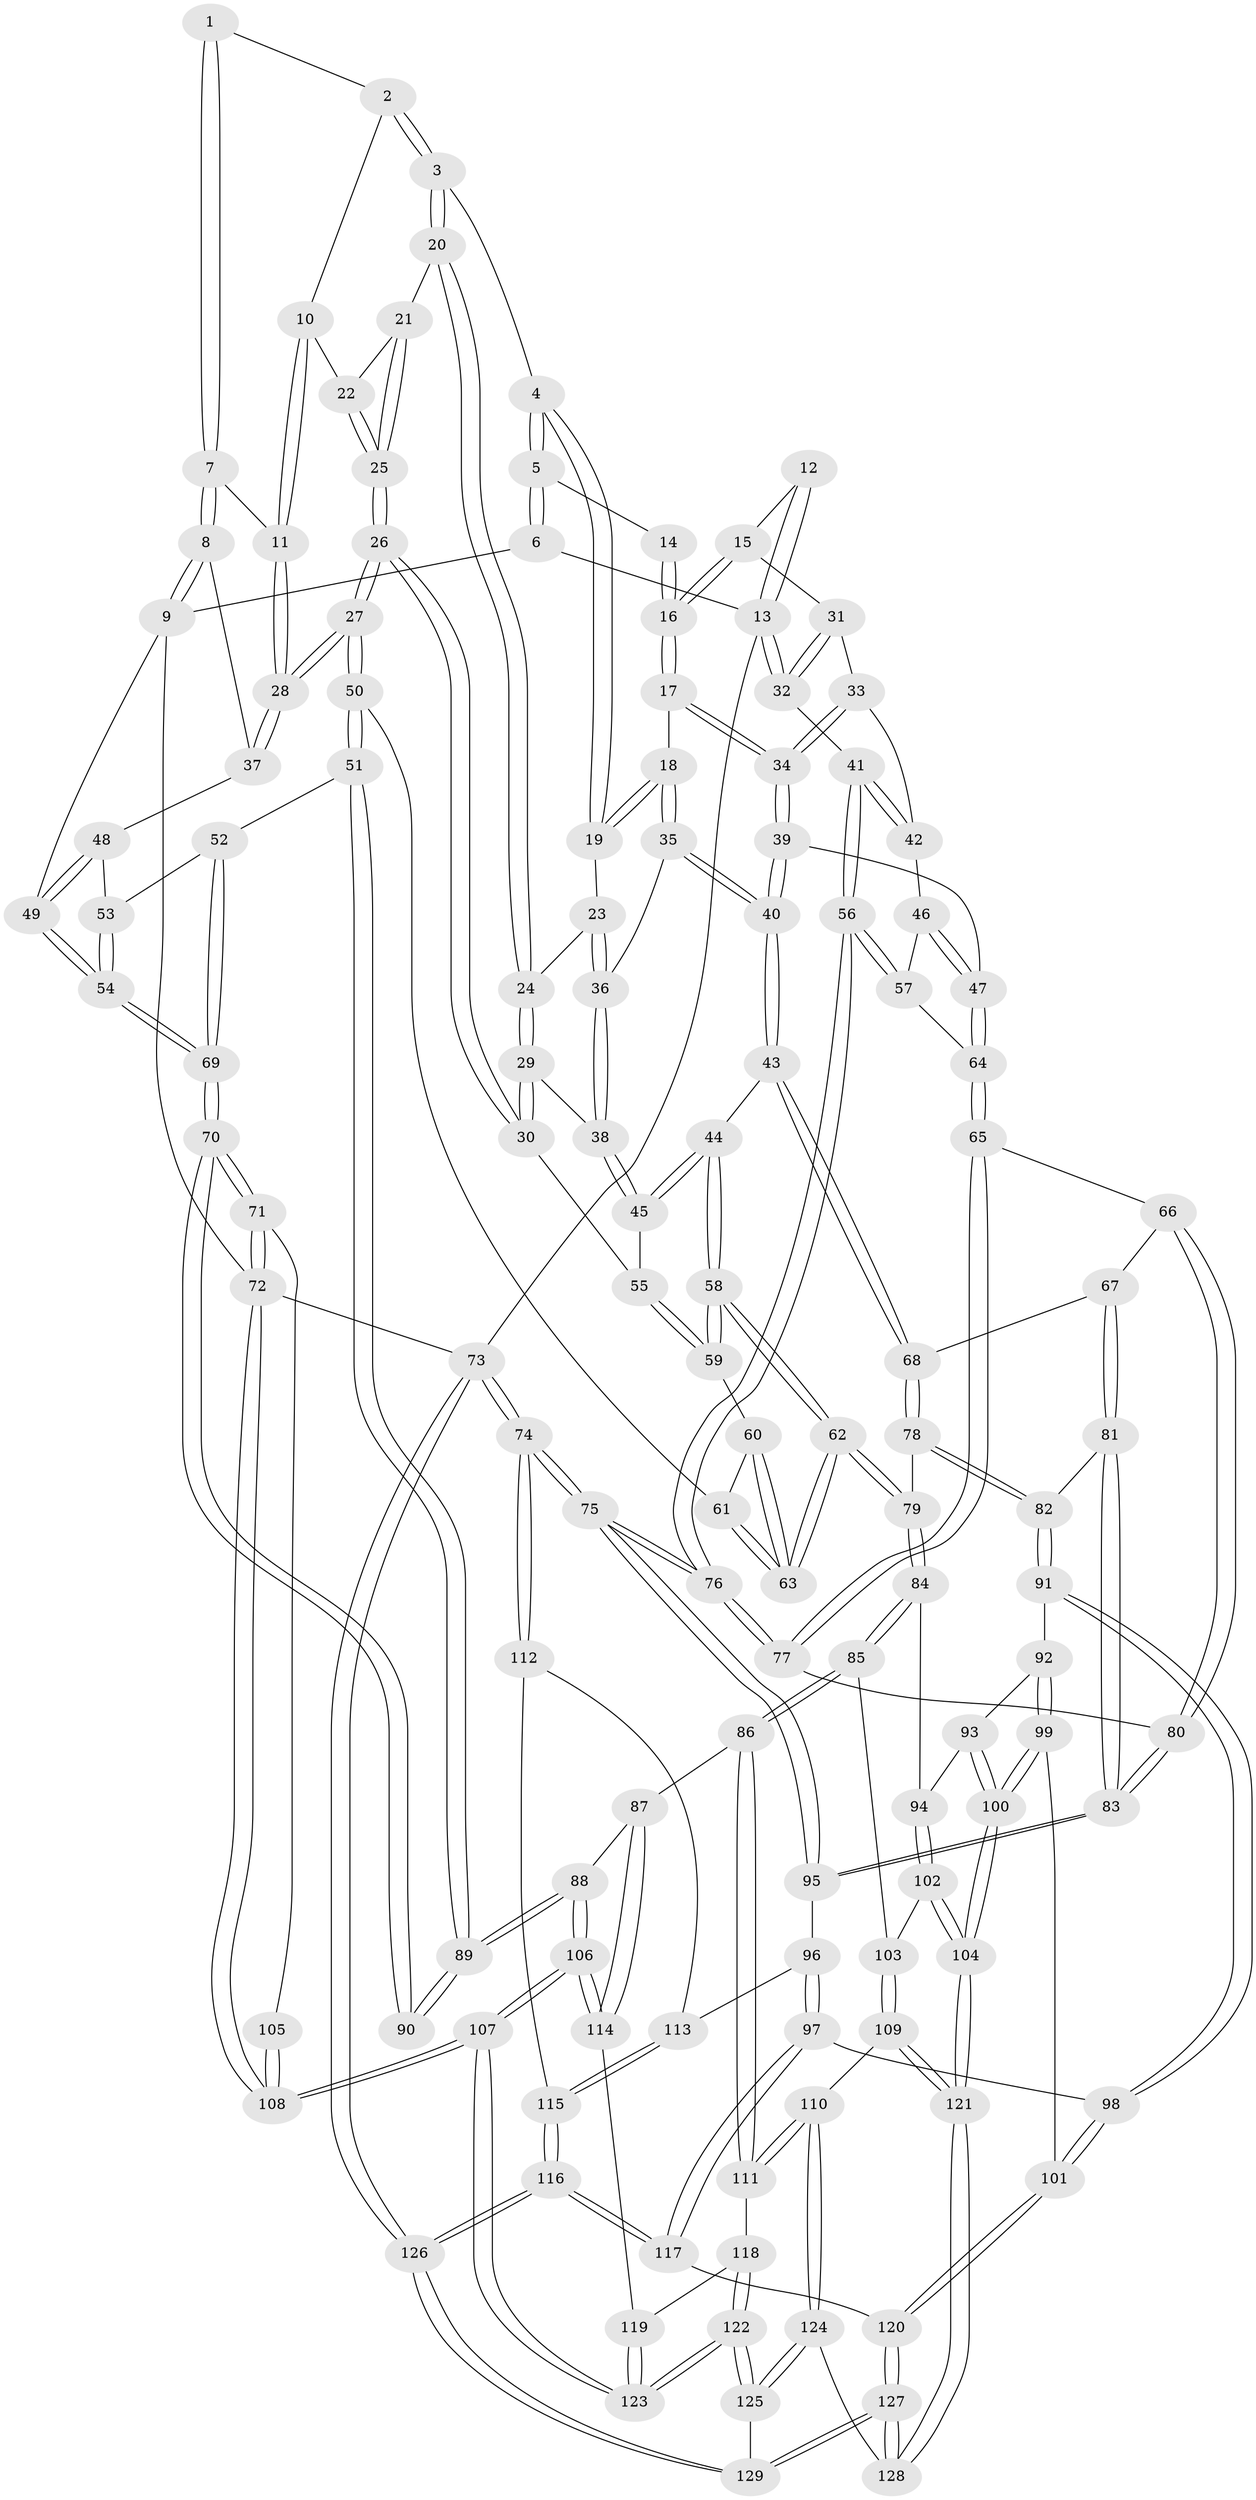// coarse degree distribution, {4: 0.425, 3: 0.425, 6: 0.025, 5: 0.075, 2: 0.05}
// Generated by graph-tools (version 1.1) at 2025/54/03/04/25 22:54:44]
// undirected, 129 vertices, 319 edges
graph export_dot {
  node [color=gray90,style=filled];
  1 [pos="+0.21054370286661467+0"];
  2 [pos="+0.24043555750824916+0.00904603548257712"];
  3 [pos="+0.40022697612205693+0.13522939023003908"];
  4 [pos="+0.58293715262935+0.04041118693183187"];
  5 [pos="+0.6428704228188253+0"];
  6 [pos="+0.20946712472163734+0"];
  7 [pos="+0+0.18462248806467949"];
  8 [pos="+0+0.18452442177897566"];
  9 [pos="+0+0.15653399242838387"];
  10 [pos="+0.19684658738181263+0.1340195198918153"];
  11 [pos="+0.0926782682335936+0.21124295324524223"];
  12 [pos="+0.7231298720373927+0"];
  13 [pos="+1+0"];
  14 [pos="+0.6939463921003445+0"];
  15 [pos="+0.8750518299172807+0.16139079977921436"];
  16 [pos="+0.7684301732005353+0.24786859161551805"];
  17 [pos="+0.7434628049088694+0.2831553120432985"];
  18 [pos="+0.7224622554339755+0.27589911383792115"];
  19 [pos="+0.5875237828218179+0.07484229929721561"];
  20 [pos="+0.3905966146824882+0.16393710024847832"];
  21 [pos="+0.3515070420020216+0.17542777844867674"];
  22 [pos="+0.2517993448218621+0.18129392907040007"];
  23 [pos="+0.5407754467162786+0.2574189760191463"];
  24 [pos="+0.408954164481683+0.278772315662233"];
  25 [pos="+0.27382230701258486+0.26451400285955623"];
  26 [pos="+0.27717718689933696+0.3933626359921343"];
  27 [pos="+0.25614757491668044+0.41016373032177045"];
  28 [pos="+0.15340477272275915+0.3234504557082667"];
  29 [pos="+0.37612019797151225+0.33672917961329607"];
  30 [pos="+0.3563119349413153+0.36198990963360933"];
  31 [pos="+0.9200204280365899+0.18211425231330447"];
  32 [pos="+1+0.028154016696076017"];
  33 [pos="+0.9178375727819665+0.31638618827051074"];
  34 [pos="+0.7960522582341188+0.379685858538901"];
  35 [pos="+0.5921332336623185+0.320014376426565"];
  36 [pos="+0.5822274502643582+0.31980175883446454"];
  37 [pos="+0.04507982467198532+0.37559853778607394"];
  38 [pos="+0.5646968854079257+0.3505188782005165"];
  39 [pos="+0.7878146389530332+0.4349495932683429"];
  40 [pos="+0.7138005078225478+0.4688358050158756"];
  41 [pos="+1+0.3144976193693484"];
  42 [pos="+0.974194090680099+0.3388511657487653"];
  43 [pos="+0.6365235624321277+0.5303917993067404"];
  44 [pos="+0.6301239750498251+0.5303112577675689"];
  45 [pos="+0.5459158357394566+0.41802836606708244"];
  46 [pos="+0.9582430583519136+0.42480208664430624"];
  47 [pos="+0.8070071690696425+0.4532686884885349"];
  48 [pos="+0.039060166246929845+0.38173075054707717"];
  49 [pos="+0+0.3098104750473289"];
  50 [pos="+0.23186254050224356+0.524394655937895"];
  51 [pos="+0.2237935247595925+0.5317378013398941"];
  52 [pos="+0.09087859284925699+0.535732919194458"];
  53 [pos="+0.038485286823650995+0.39236248414525593"];
  54 [pos="+0+0.5866343524909683"];
  55 [pos="+0.46564876157976137+0.42707088413782013"];
  56 [pos="+1+0.5057423040089182"];
  57 [pos="+1+0.48494055527476937"];
  58 [pos="+0.5968242318970292+0.5508019595500656"];
  59 [pos="+0.4642101516696213+0.4936215186294991"];
  60 [pos="+0.4616479996504121+0.4968686899245825"];
  61 [pos="+0.2715455638991923+0.5412487233626372"];
  62 [pos="+0.47448681831812456+0.6732595184464645"];
  63 [pos="+0.4515942086597553+0.6514502423542357"];
  64 [pos="+0.8706230397822469+0.547629052365449"];
  65 [pos="+0.8716324830053847+0.5572710091633589"];
  66 [pos="+0.8610520358343401+0.5926688241834005"];
  67 [pos="+0.6994478185678736+0.6241505369129389"];
  68 [pos="+0.6839627492609697+0.6108276484997401"];
  69 [pos="+0+0.6097046767249263"];
  70 [pos="+0+0.6405730063178693"];
  71 [pos="+0+1"];
  72 [pos="+0+1"];
  73 [pos="+1+1"];
  74 [pos="+1+0.9181185102911547"];
  75 [pos="+1+0.8439795298943698"];
  76 [pos="+1+0.6262948277736544"];
  77 [pos="+1+0.6341835479620339"];
  78 [pos="+0.6224337336250536+0.7014300901923708"];
  79 [pos="+0.4746177314158602+0.6745179350635041"];
  80 [pos="+0.8693713611482787+0.722024838483407"];
  81 [pos="+0.7177091594973422+0.6678999464909146"];
  82 [pos="+0.6623572968401349+0.7549442451389522"];
  83 [pos="+0.8559434536082995+0.7591488897244019"];
  84 [pos="+0.46596206789138334+0.7264214270834924"];
  85 [pos="+0.40981653577510885+0.7887623927092604"];
  86 [pos="+0.38397643560624+0.8096970689648871"];
  87 [pos="+0.3178899272807011+0.8128861293047638"];
  88 [pos="+0.21692649846198997+0.7762143294525203"];
  89 [pos="+0.19928877010934692+0.7604078768832899"];
  90 [pos="+0.1930996299938837+0.7620383091700687"];
  91 [pos="+0.6638465151868889+0.7798644876034253"];
  92 [pos="+0.6159086832417993+0.7939053015948083"];
  93 [pos="+0.6107340164383387+0.7946364440687607"];
  94 [pos="+0.5580825828694654+0.7949792139586139"];
  95 [pos="+0.8562463564932226+0.7732778051931317"];
  96 [pos="+0.8543810090188169+0.7767988774453662"];
  97 [pos="+0.7815872351563746+0.8256129867699199"];
  98 [pos="+0.7337212611393312+0.8283023393746656"];
  99 [pos="+0.6405476816103666+0.9145392605206076"];
  100 [pos="+0.612287852061313+0.9286932707599611"];
  101 [pos="+0.670467233412428+0.9041791226413685"];
  102 [pos="+0.5597707998961712+0.8910604999470845"];
  103 [pos="+0.5101820339341844+0.8763927955219164"];
  104 [pos="+0.5839345959047363+0.9467793312701419"];
  105 [pos="+0.18747688020020942+0.7665638859390612"];
  106 [pos="+0.14524332279447+1"];
  107 [pos="+0.12996112148757774+1"];
  108 [pos="+0+1"];
  109 [pos="+0.4615223102150224+0.9235511438137458"];
  110 [pos="+0.44133104578584104+0.9220273386275254"];
  111 [pos="+0.41439537285981165+0.9000111248422451"];
  112 [pos="+1+0.895121505457886"];
  113 [pos="+0.8933691263271059+0.8592875578654131"];
  114 [pos="+0.29465673192650316+0.9452655851457343"];
  115 [pos="+0.9062020389713559+0.9181564078482253"];
  116 [pos="+0.9064618546616235+1"];
  117 [pos="+0.7913491651477359+0.9599392127937062"];
  118 [pos="+0.41173085930496406+0.9041334734769693"];
  119 [pos="+0.3626206192922308+0.9441220019359287"];
  120 [pos="+0.7139467562498519+0.9618344199217659"];
  121 [pos="+0.5801508009325496+0.9560533272464359"];
  122 [pos="+0.29433090670832746+1"];
  123 [pos="+0.25695465922028526+1"];
  124 [pos="+0.4440212984735654+0.9415812898929138"];
  125 [pos="+0.416973949871253+1"];
  126 [pos="+0.9914408631555374+1"];
  127 [pos="+0.5881339322848101+1"];
  128 [pos="+0.5792211532600917+1"];
  129 [pos="+0.5868261248076049+1"];
  1 -- 2;
  1 -- 7;
  1 -- 7;
  2 -- 3;
  2 -- 3;
  2 -- 10;
  3 -- 4;
  3 -- 20;
  3 -- 20;
  4 -- 5;
  4 -- 5;
  4 -- 19;
  4 -- 19;
  5 -- 6;
  5 -- 6;
  5 -- 14;
  6 -- 9;
  6 -- 13;
  7 -- 8;
  7 -- 8;
  7 -- 11;
  8 -- 9;
  8 -- 9;
  8 -- 37;
  9 -- 49;
  9 -- 72;
  10 -- 11;
  10 -- 11;
  10 -- 22;
  11 -- 28;
  11 -- 28;
  12 -- 13;
  12 -- 13;
  12 -- 15;
  13 -- 32;
  13 -- 32;
  13 -- 73;
  14 -- 16;
  14 -- 16;
  15 -- 16;
  15 -- 16;
  15 -- 31;
  16 -- 17;
  16 -- 17;
  17 -- 18;
  17 -- 34;
  17 -- 34;
  18 -- 19;
  18 -- 19;
  18 -- 35;
  18 -- 35;
  19 -- 23;
  20 -- 21;
  20 -- 24;
  20 -- 24;
  21 -- 22;
  21 -- 25;
  21 -- 25;
  22 -- 25;
  22 -- 25;
  23 -- 24;
  23 -- 36;
  23 -- 36;
  24 -- 29;
  24 -- 29;
  25 -- 26;
  25 -- 26;
  26 -- 27;
  26 -- 27;
  26 -- 30;
  26 -- 30;
  27 -- 28;
  27 -- 28;
  27 -- 50;
  27 -- 50;
  28 -- 37;
  28 -- 37;
  29 -- 30;
  29 -- 30;
  29 -- 38;
  30 -- 55;
  31 -- 32;
  31 -- 32;
  31 -- 33;
  32 -- 41;
  33 -- 34;
  33 -- 34;
  33 -- 42;
  34 -- 39;
  34 -- 39;
  35 -- 36;
  35 -- 40;
  35 -- 40;
  36 -- 38;
  36 -- 38;
  37 -- 48;
  38 -- 45;
  38 -- 45;
  39 -- 40;
  39 -- 40;
  39 -- 47;
  40 -- 43;
  40 -- 43;
  41 -- 42;
  41 -- 42;
  41 -- 56;
  41 -- 56;
  42 -- 46;
  43 -- 44;
  43 -- 68;
  43 -- 68;
  44 -- 45;
  44 -- 45;
  44 -- 58;
  44 -- 58;
  45 -- 55;
  46 -- 47;
  46 -- 47;
  46 -- 57;
  47 -- 64;
  47 -- 64;
  48 -- 49;
  48 -- 49;
  48 -- 53;
  49 -- 54;
  49 -- 54;
  50 -- 51;
  50 -- 51;
  50 -- 61;
  51 -- 52;
  51 -- 89;
  51 -- 89;
  52 -- 53;
  52 -- 69;
  52 -- 69;
  53 -- 54;
  53 -- 54;
  54 -- 69;
  54 -- 69;
  55 -- 59;
  55 -- 59;
  56 -- 57;
  56 -- 57;
  56 -- 76;
  56 -- 76;
  57 -- 64;
  58 -- 59;
  58 -- 59;
  58 -- 62;
  58 -- 62;
  59 -- 60;
  60 -- 61;
  60 -- 63;
  60 -- 63;
  61 -- 63;
  61 -- 63;
  62 -- 63;
  62 -- 63;
  62 -- 79;
  62 -- 79;
  64 -- 65;
  64 -- 65;
  65 -- 66;
  65 -- 77;
  65 -- 77;
  66 -- 67;
  66 -- 80;
  66 -- 80;
  67 -- 68;
  67 -- 81;
  67 -- 81;
  68 -- 78;
  68 -- 78;
  69 -- 70;
  69 -- 70;
  70 -- 71;
  70 -- 71;
  70 -- 90;
  70 -- 90;
  71 -- 72;
  71 -- 72;
  71 -- 105;
  72 -- 73;
  72 -- 108;
  72 -- 108;
  73 -- 74;
  73 -- 74;
  73 -- 126;
  73 -- 126;
  74 -- 75;
  74 -- 75;
  74 -- 112;
  74 -- 112;
  75 -- 76;
  75 -- 76;
  75 -- 95;
  75 -- 95;
  76 -- 77;
  76 -- 77;
  77 -- 80;
  78 -- 79;
  78 -- 82;
  78 -- 82;
  79 -- 84;
  79 -- 84;
  80 -- 83;
  80 -- 83;
  81 -- 82;
  81 -- 83;
  81 -- 83;
  82 -- 91;
  82 -- 91;
  83 -- 95;
  83 -- 95;
  84 -- 85;
  84 -- 85;
  84 -- 94;
  85 -- 86;
  85 -- 86;
  85 -- 103;
  86 -- 87;
  86 -- 111;
  86 -- 111;
  87 -- 88;
  87 -- 114;
  87 -- 114;
  88 -- 89;
  88 -- 89;
  88 -- 106;
  88 -- 106;
  89 -- 90;
  89 -- 90;
  91 -- 92;
  91 -- 98;
  91 -- 98;
  92 -- 93;
  92 -- 99;
  92 -- 99;
  93 -- 94;
  93 -- 100;
  93 -- 100;
  94 -- 102;
  94 -- 102;
  95 -- 96;
  96 -- 97;
  96 -- 97;
  96 -- 113;
  97 -- 98;
  97 -- 117;
  97 -- 117;
  98 -- 101;
  98 -- 101;
  99 -- 100;
  99 -- 100;
  99 -- 101;
  100 -- 104;
  100 -- 104;
  101 -- 120;
  101 -- 120;
  102 -- 103;
  102 -- 104;
  102 -- 104;
  103 -- 109;
  103 -- 109;
  104 -- 121;
  104 -- 121;
  105 -- 108;
  105 -- 108;
  106 -- 107;
  106 -- 107;
  106 -- 114;
  106 -- 114;
  107 -- 108;
  107 -- 108;
  107 -- 123;
  107 -- 123;
  109 -- 110;
  109 -- 121;
  109 -- 121;
  110 -- 111;
  110 -- 111;
  110 -- 124;
  110 -- 124;
  111 -- 118;
  112 -- 113;
  112 -- 115;
  113 -- 115;
  113 -- 115;
  114 -- 119;
  115 -- 116;
  115 -- 116;
  116 -- 117;
  116 -- 117;
  116 -- 126;
  116 -- 126;
  117 -- 120;
  118 -- 119;
  118 -- 122;
  118 -- 122;
  119 -- 123;
  119 -- 123;
  120 -- 127;
  120 -- 127;
  121 -- 128;
  121 -- 128;
  122 -- 123;
  122 -- 123;
  122 -- 125;
  122 -- 125;
  124 -- 125;
  124 -- 125;
  124 -- 128;
  125 -- 129;
  126 -- 129;
  126 -- 129;
  127 -- 128;
  127 -- 128;
  127 -- 129;
  127 -- 129;
}
